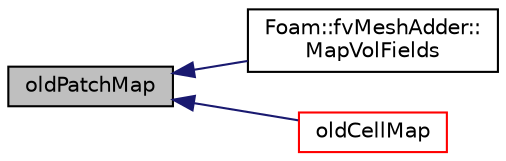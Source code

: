 digraph "oldPatchMap"
{
  bgcolor="transparent";
  edge [fontname="Helvetica",fontsize="10",labelfontname="Helvetica",labelfontsize="10"];
  node [fontname="Helvetica",fontsize="10",shape=record];
  rankdir="LR";
  Node31 [label="oldPatchMap",height=0.2,width=0.4,color="black", fillcolor="grey75", style="filled", fontcolor="black"];
  Node31 -> Node32 [dir="back",color="midnightblue",fontsize="10",style="solid",fontname="Helvetica"];
  Node32 [label="Foam::fvMeshAdder::\lMapVolFields",height=0.2,width=0.4,color="black",URL="$a22189.html#a46a9dc762edc65a8de2d5f8e47dca058",tooltip="Map all volFields of Type. "];
  Node31 -> Node33 [dir="back",color="midnightblue",fontsize="10",style="solid",fontname="Helvetica"];
  Node33 [label="oldCellMap",height=0.2,width=0.4,color="red",URL="$a28505.html#ab4989e5353bd886f0f7e0d939a74fb95"];
}
